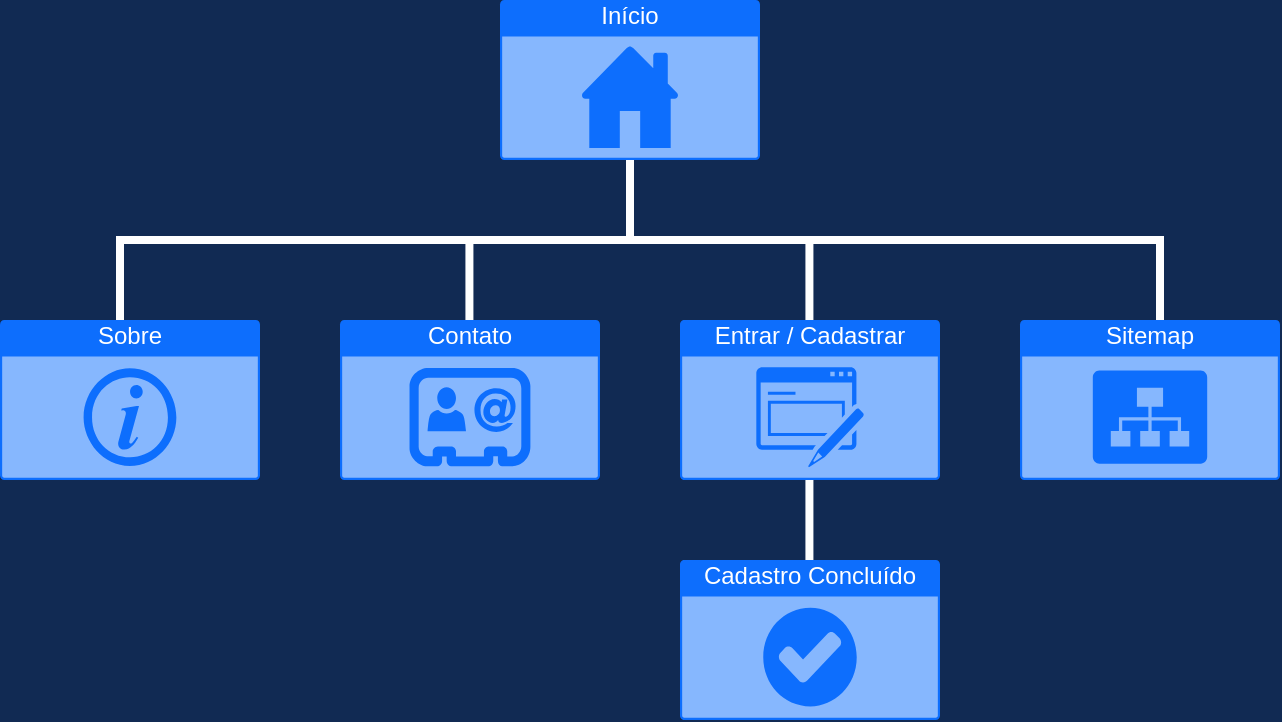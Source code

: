 <mxfile>
    <diagram id="Bl7pLO4Amx4-Vwqpgp-S" name="Page-1">
        <mxGraphModel dx="864" dy="636" grid="0" gridSize="10" guides="1" tooltips="1" connect="1" arrows="1" fold="1" page="1" pageScale="1" pageWidth="850" pageHeight="1100" background="#112A53" math="0" shadow="0">
            <root>
                <mxCell id="0"/>
                <mxCell id="1" parent="0"/>
                <mxCell id="6" value="Início" style="html=1;whiteSpace=wrap;strokeColor=none;fillColor=#0D6EFD;labelPosition=center;verticalLabelPosition=middle;verticalAlign=top;align=center;fontSize=12;outlineConnect=0;spacingTop=-6;fontColor=#FFFFFF;sketch=0;shape=mxgraph.sitemap.home;" parent="1" vertex="1">
                    <mxGeometry x="350" y="200" width="130" height="80" as="geometry"/>
                </mxCell>
                <mxCell id="8" value="Contato" style="html=1;whiteSpace=wrap;strokeColor=none;fillColor=#0D6EFD;labelPosition=center;verticalLabelPosition=middle;verticalAlign=top;align=center;fontSize=12;outlineConnect=0;spacingTop=-6;fontColor=#FFFFFF;sketch=0;shape=mxgraph.sitemap.contact;" parent="1" vertex="1">
                    <mxGeometry x="270" y="360" width="130" height="80" as="geometry"/>
                </mxCell>
                <mxCell id="10" value="Sobre" style="html=1;whiteSpace=wrap;strokeColor=none;fillColor=#0D6EFD;labelPosition=center;verticalLabelPosition=middle;verticalAlign=top;align=center;fontSize=12;outlineConnect=0;spacingTop=-6;fontColor=#FFFFFF;sketch=0;shape=mxgraph.sitemap.info;" parent="1" vertex="1">
                    <mxGeometry x="100" y="360" width="130" height="80" as="geometry"/>
                </mxCell>
                <mxCell id="12" value="Sitemap" style="html=1;whiteSpace=wrap;strokeColor=none;fillColor=#0D6EFD;labelPosition=center;verticalLabelPosition=middle;verticalAlign=top;align=center;fontSize=12;outlineConnect=0;spacingTop=-6;fontColor=#FFFFFF;sketch=0;shape=mxgraph.sitemap.sitemap;" parent="1" vertex="1">
                    <mxGeometry x="610" y="360" width="130" height="80" as="geometry"/>
                </mxCell>
                <mxCell id="13" value="Entrar / Cadastrar" style="html=1;whiteSpace=wrap;strokeColor=none;fillColor=#0D6EFD;labelPosition=center;verticalLabelPosition=middle;verticalAlign=top;align=center;fontSize=12;outlineConnect=0;spacingTop=-6;fontColor=#FFFFFF;sketch=0;shape=mxgraph.sitemap.form;" parent="1" vertex="1">
                    <mxGeometry x="440" y="360" width="130" height="80" as="geometry"/>
                </mxCell>
                <mxCell id="14" value="Cadastro Concluído" style="html=1;whiteSpace=wrap;strokeColor=none;fillColor=#0D6EFD;labelPosition=center;verticalLabelPosition=middle;verticalAlign=top;align=center;fontSize=12;outlineConnect=0;spacingTop=-6;fontColor=#FFFFFF;sketch=0;shape=mxgraph.sitemap.success;" parent="1" vertex="1">
                    <mxGeometry x="440" y="480" width="130" height="80" as="geometry"/>
                </mxCell>
                <mxCell id="17" value="" style="endArrow=none;html=1;strokeWidth=4;strokeColor=#FFFFFF;" parent="1" edge="1">
                    <mxGeometry width="50" height="50" relative="1" as="geometry">
                        <mxPoint x="158" y="320" as="sourcePoint"/>
                        <mxPoint x="682" y="320" as="targetPoint"/>
                    </mxGeometry>
                </mxCell>
                <mxCell id="18" value="" style="endArrow=none;html=1;entryX=0.5;entryY=1;entryDx=0;entryDy=0;entryPerimeter=0;strokeColor=#FFFFFF;strokeWidth=4;" parent="1" target="6" edge="1">
                    <mxGeometry width="50" height="50" relative="1" as="geometry">
                        <mxPoint x="415" y="320" as="sourcePoint"/>
                        <mxPoint x="460" y="400" as="targetPoint"/>
                    </mxGeometry>
                </mxCell>
                <mxCell id="19" value="" style="endArrow=none;html=1;strokeColor=#FFFFFF;strokeWidth=4;" parent="1" edge="1">
                    <mxGeometry width="50" height="50" relative="1" as="geometry">
                        <mxPoint x="160" y="360" as="sourcePoint"/>
                        <mxPoint x="160" y="320" as="targetPoint"/>
                    </mxGeometry>
                </mxCell>
                <mxCell id="20" value="" style="endArrow=none;html=1;strokeColor=#FFFFFF;strokeWidth=4;" parent="1" edge="1">
                    <mxGeometry width="50" height="50" relative="1" as="geometry">
                        <mxPoint x="334.71" y="360" as="sourcePoint"/>
                        <mxPoint x="334.71" y="320" as="targetPoint"/>
                    </mxGeometry>
                </mxCell>
                <mxCell id="21" value="" style="endArrow=none;html=1;strokeColor=#FFFFFF;strokeWidth=4;" parent="1" edge="1">
                    <mxGeometry width="50" height="50" relative="1" as="geometry">
                        <mxPoint x="504.71" y="360" as="sourcePoint"/>
                        <mxPoint x="504.71" y="320" as="targetPoint"/>
                    </mxGeometry>
                </mxCell>
                <mxCell id="22" value="" style="endArrow=none;html=1;strokeColor=#FFFFFF;strokeWidth=4;" parent="1" edge="1">
                    <mxGeometry width="50" height="50" relative="1" as="geometry">
                        <mxPoint x="680" y="360" as="sourcePoint"/>
                        <mxPoint x="680" y="320" as="targetPoint"/>
                    </mxGeometry>
                </mxCell>
                <mxCell id="23" value="" style="endArrow=none;html=1;strokeColor=#FFFFFF;strokeWidth=4;" parent="1" edge="1">
                    <mxGeometry width="50" height="50" relative="1" as="geometry">
                        <mxPoint x="504.71" y="480" as="sourcePoint"/>
                        <mxPoint x="504.71" y="440" as="targetPoint"/>
                    </mxGeometry>
                </mxCell>
            </root>
        </mxGraphModel>
    </diagram>
</mxfile>